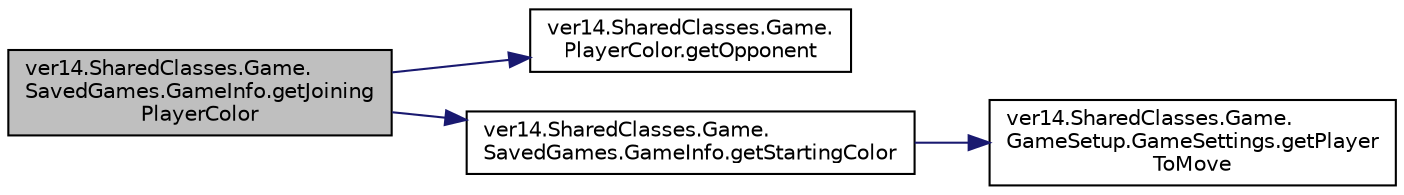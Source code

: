 digraph "ver14.SharedClasses.Game.SavedGames.GameInfo.getJoiningPlayerColor"
{
 // LATEX_PDF_SIZE
  edge [fontname="Helvetica",fontsize="10",labelfontname="Helvetica",labelfontsize="10"];
  node [fontname="Helvetica",fontsize="10",shape=record];
  rankdir="LR";
  Node1 [label="ver14.SharedClasses.Game.\lSavedGames.GameInfo.getJoining\lPlayerColor",height=0.2,width=0.4,color="black", fillcolor="grey75", style="filled", fontcolor="black",tooltip=" "];
  Node1 -> Node2 [color="midnightblue",fontsize="10",style="solid"];
  Node2 [label="ver14.SharedClasses.Game.\lPlayerColor.getOpponent",height=0.2,width=0.4,color="black", fillcolor="white", style="filled",URL="$enumver14_1_1_shared_classes_1_1_game_1_1_player_color.html#ac382598fe61e294407c2dcc6d319ef2d",tooltip=" "];
  Node1 -> Node3 [color="midnightblue",fontsize="10",style="solid"];
  Node3 [label="ver14.SharedClasses.Game.\lSavedGames.GameInfo.getStartingColor",height=0.2,width=0.4,color="black", fillcolor="white", style="filled",URL="$classver14_1_1_shared_classes_1_1_game_1_1_saved_games_1_1_game_info.html#abb6a9b7d6251ef8cf1072844f89e8047",tooltip=" "];
  Node3 -> Node4 [color="midnightblue",fontsize="10",style="solid"];
  Node4 [label="ver14.SharedClasses.Game.\lGameSetup.GameSettings.getPlayer\lToMove",height=0.2,width=0.4,color="black", fillcolor="white", style="filled",URL="$classver14_1_1_shared_classes_1_1_game_1_1_game_setup_1_1_game_settings.html#a6defe9d7685b7f44cdc53580e8dbb76f",tooltip=" "];
}
